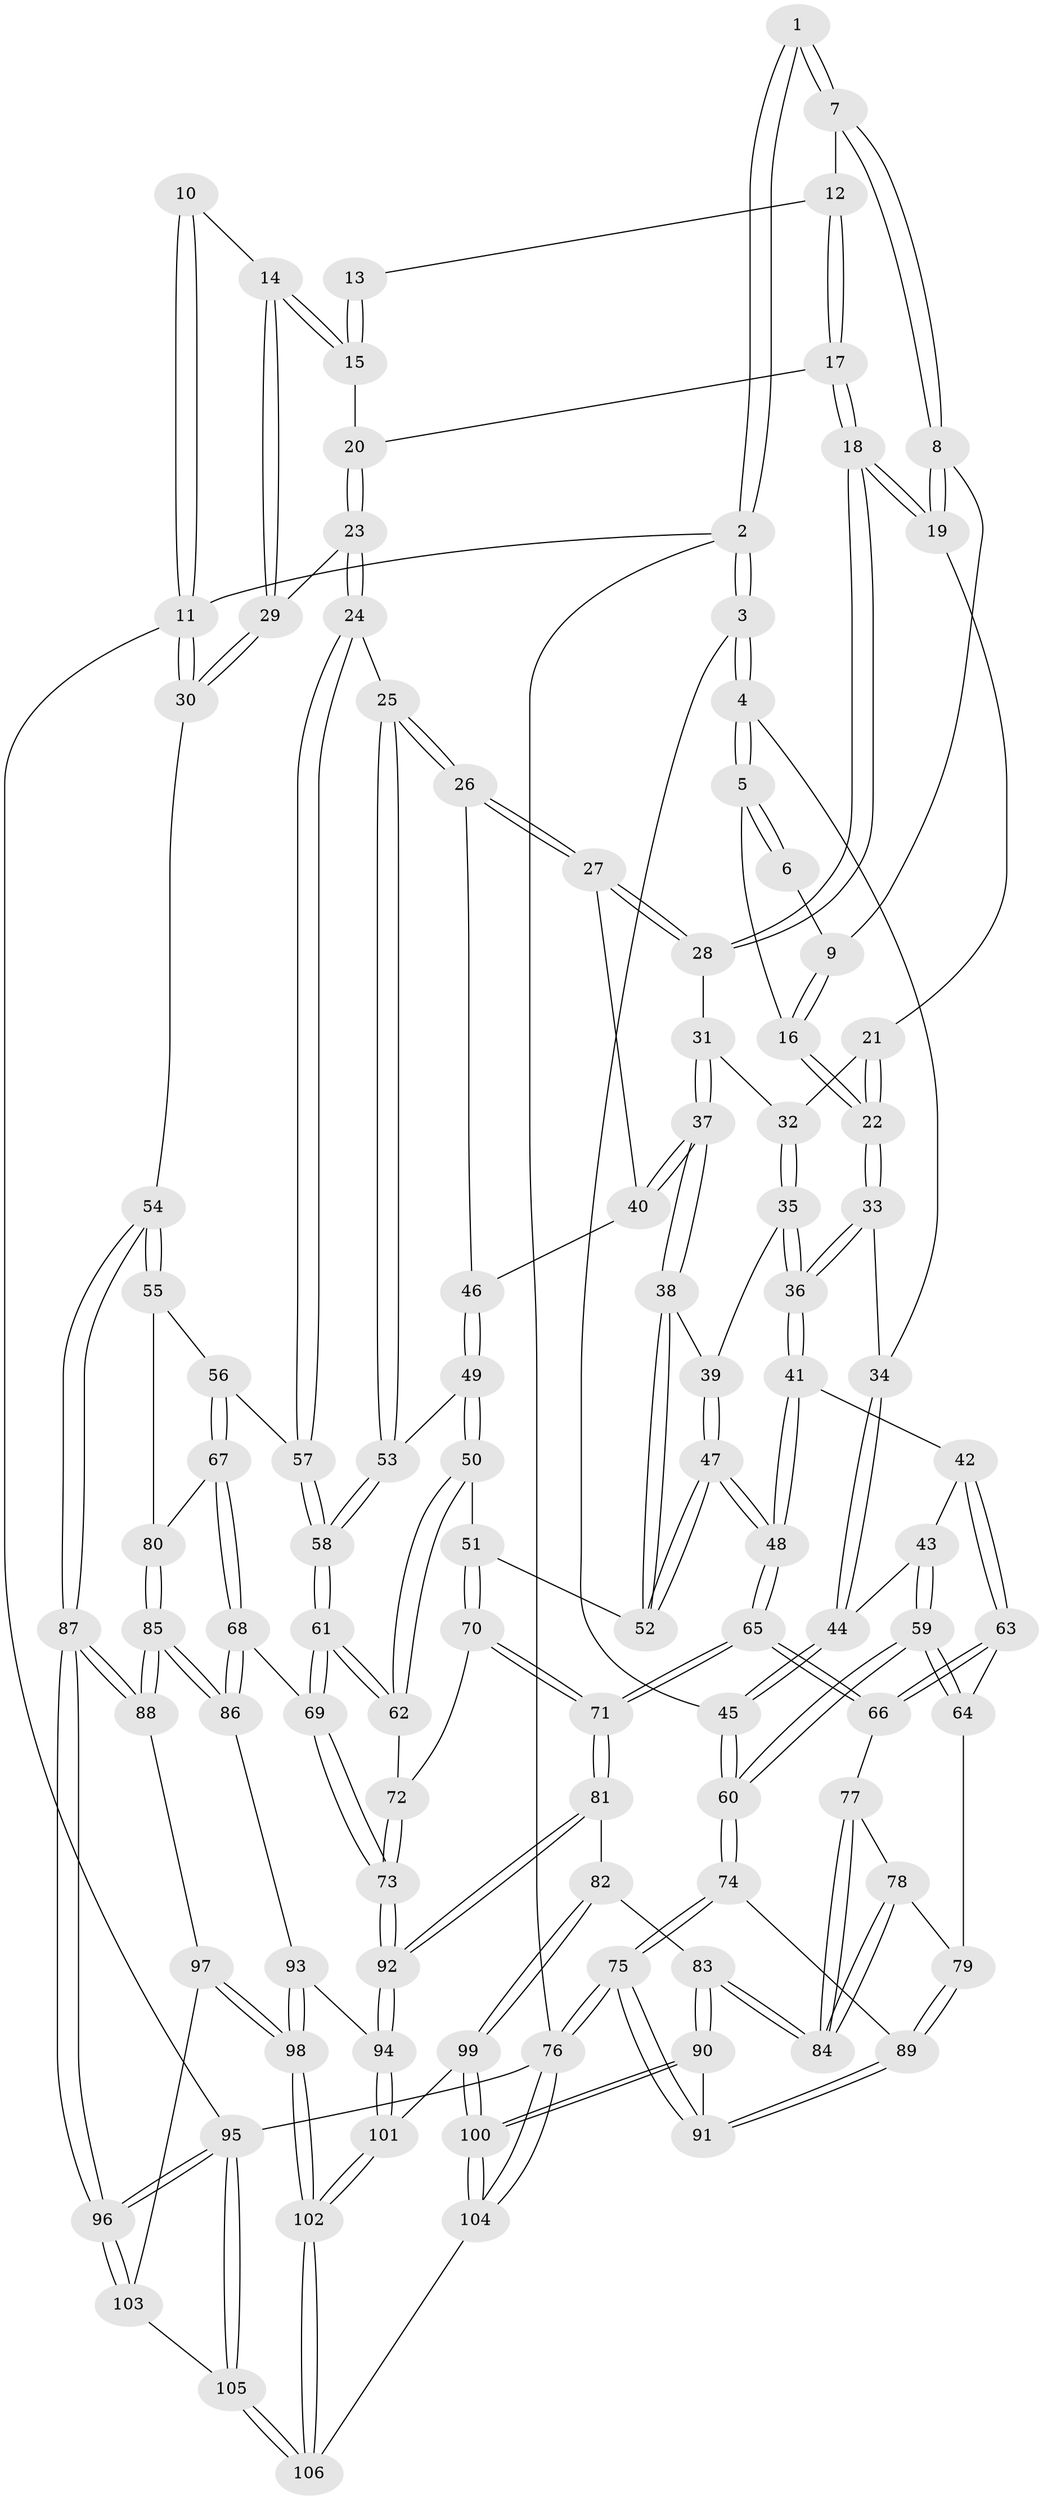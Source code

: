 // Generated by graph-tools (version 1.1) at 2025/51/03/09/25 03:51:00]
// undirected, 106 vertices, 262 edges
graph export_dot {
graph [start="1"]
  node [color=gray90,style=filled];
  1 [pos="+0.2591815428547423+0"];
  2 [pos="+0+0"];
  3 [pos="+0+0.20651490454533925"];
  4 [pos="+0+0.21424381376993265"];
  5 [pos="+0+0.1941719313732493"];
  6 [pos="+0.11460780676035721+0.06621490543528413"];
  7 [pos="+0.3001959397267794+0"];
  8 [pos="+0.3037679852356171+0.014754747925501197"];
  9 [pos="+0.15553681864203475+0.1331608692653223"];
  10 [pos="+0.8152502896361208+0"];
  11 [pos="+1+0"];
  12 [pos="+0.6774610973487686+0"];
  13 [pos="+0.7403232981447259+0"];
  14 [pos="+1+0.18913867401257803"];
  15 [pos="+0.9871971826953279+0.17697612396423054"];
  16 [pos="+0.1400918055119635+0.193687219181297"];
  17 [pos="+0.684464626786137+0.044950623117930244"];
  18 [pos="+0.5932659655659079+0.1777805770015571"];
  19 [pos="+0.32233984527524395+0.14872867812047386"];
  20 [pos="+0.6951991309120521+0.05596087603316266"];
  21 [pos="+0.30476317367059197+0.19985664136614067"];
  22 [pos="+0.2766007872557509+0.2519725467421336"];
  23 [pos="+0.8407284812480842+0.3214446335488477"];
  24 [pos="+0.8268132259420499+0.3531728785736012"];
  25 [pos="+0.7095853895591283+0.36160408557093626"];
  26 [pos="+0.7037231148176227+0.3564191429289932"];
  27 [pos="+0.6960602886897579+0.34862032855497427"];
  28 [pos="+0.5873543894055667+0.20663263638450027"];
  29 [pos="+1+0.22778498175189402"];
  30 [pos="+1+0.24738502573799676"];
  31 [pos="+0.5398718859738015+0.2765316401638862"];
  32 [pos="+0.5159309339311345+0.2757139201316905"];
  33 [pos="+0.27651434678818626+0.2690021400677022"];
  34 [pos="+0.07576800757137352+0.31685027124297444"];
  35 [pos="+0.3344895691987511+0.3141599490732793"];
  36 [pos="+0.2809353343482996+0.28578939689388966"];
  37 [pos="+0.5312691877616647+0.3319514188009942"];
  38 [pos="+0.4945738199515162+0.3821894613261426"];
  39 [pos="+0.3764567087511715+0.35490686722411036"];
  40 [pos="+0.5760228854785266+0.3680235621243743"];
  41 [pos="+0.2584336774352204+0.34460798784441016"];
  42 [pos="+0.16838627490896466+0.4517306140363776"];
  43 [pos="+0.13075640446768402+0.43433591893851103"];
  44 [pos="+0.12480398370643521+0.42699001320944024"];
  45 [pos="+0+0.3451772540487832"];
  46 [pos="+0.5891971721928111+0.3828546955812187"];
  47 [pos="+0.387627236991648+0.5377166687676648"];
  48 [pos="+0.3841099763547841+0.5471876448163124"];
  49 [pos="+0.6421551152165748+0.46054273711034954"];
  50 [pos="+0.596407436123238+0.49282441367108604"];
  51 [pos="+0.5711280003280846+0.4944399334578321"];
  52 [pos="+0.4940177027690987+0.39132829236543426"];
  53 [pos="+0.6480151764213785+0.45963254431556594"];
  54 [pos="+1+0.4883107036145543"];
  55 [pos="+1+0.49823078063060844"];
  56 [pos="+0.8554611374649311+0.4489960513661755"];
  57 [pos="+0.8485432378100963+0.4428525589208387"];
  58 [pos="+0.7324512023894479+0.5194516116743263"];
  59 [pos="+0+0.5390531958803345"];
  60 [pos="+0+0.5482892056644932"];
  61 [pos="+0.7234128393237957+0.6262011920096495"];
  62 [pos="+0.6236562014964805+0.5718688226928008"];
  63 [pos="+0.1794104826317641+0.49466132664709134"];
  64 [pos="+0.08002727016519419+0.5683993475163102"];
  65 [pos="+0.381873827895061+0.5726445309254364"];
  66 [pos="+0.2163564005862764+0.5330605938425709"];
  67 [pos="+0.8557009428233177+0.5914289626675043"];
  68 [pos="+0.7617424232398989+0.6479966015109113"];
  69 [pos="+0.7250802985764727+0.6313377739133813"];
  70 [pos="+0.44088541891051036+0.602546333342682"];
  71 [pos="+0.4112779746890506+0.6199770001136724"];
  72 [pos="+0.6008792083211901+0.589540867757446"];
  73 [pos="+0.5941180934575233+0.7383558819214614"];
  74 [pos="+0+0.6104727761321775"];
  75 [pos="+0+1"];
  76 [pos="+0+1"];
  77 [pos="+0.21549511500123564+0.5354718304923172"];
  78 [pos="+0.14439590424376242+0.6448740351453472"];
  79 [pos="+0.10459386700329815+0.64882924186235"];
  80 [pos="+0.9079486010849334+0.6139789200654748"];
  81 [pos="+0.41302983686851025+0.6496090945408063"];
  82 [pos="+0.3613932316790533+0.720852632727698"];
  83 [pos="+0.24110554216248914+0.7428903676939724"];
  84 [pos="+0.21671394567242577+0.7039793065811394"];
  85 [pos="+0.9549879362994201+0.7524067939917711"];
  86 [pos="+0.8003243919519851+0.7125522841968893"];
  87 [pos="+1+0.7682665761500155"];
  88 [pos="+0.9887522658829311+0.7793129390948708"];
  89 [pos="+0.06307585654996037+0.7023008191497193"];
  90 [pos="+0.14417242569895344+0.8293380045906956"];
  91 [pos="+0.12395905104558533+0.8273095489232352"];
  92 [pos="+0.5906912233605411+0.7420064374564556"];
  93 [pos="+0.7836308027208428+0.7469778457116069"];
  94 [pos="+0.6067421214921083+0.7978221422128329"];
  95 [pos="+1+1"];
  96 [pos="+1+1"];
  97 [pos="+0.9197712272774765+0.8508145612832378"];
  98 [pos="+0.7678579158698552+0.9355824419240556"];
  99 [pos="+0.3945690164788092+0.9110271708888252"];
  100 [pos="+0.3020286762803426+1"];
  101 [pos="+0.6153870746542198+0.8903138615989751"];
  102 [pos="+0.7111778535871365+0.9973768029350801"];
  103 [pos="+0.9480229113405424+0.9437736176050829"];
  104 [pos="+0.2875924928652211+1"];
  105 [pos="+0.8387016019500543+1"];
  106 [pos="+0.729594918266688+1"];
  1 -- 2;
  1 -- 2;
  1 -- 7;
  1 -- 7;
  2 -- 3;
  2 -- 3;
  2 -- 11;
  2 -- 76;
  3 -- 4;
  3 -- 4;
  3 -- 45;
  4 -- 5;
  4 -- 5;
  4 -- 34;
  5 -- 6;
  5 -- 6;
  5 -- 16;
  6 -- 9;
  7 -- 8;
  7 -- 8;
  7 -- 12;
  8 -- 9;
  8 -- 19;
  8 -- 19;
  9 -- 16;
  9 -- 16;
  10 -- 11;
  10 -- 11;
  10 -- 14;
  11 -- 30;
  11 -- 30;
  11 -- 95;
  12 -- 13;
  12 -- 17;
  12 -- 17;
  13 -- 15;
  13 -- 15;
  14 -- 15;
  14 -- 15;
  14 -- 29;
  14 -- 29;
  15 -- 20;
  16 -- 22;
  16 -- 22;
  17 -- 18;
  17 -- 18;
  17 -- 20;
  18 -- 19;
  18 -- 19;
  18 -- 28;
  18 -- 28;
  19 -- 21;
  20 -- 23;
  20 -- 23;
  21 -- 22;
  21 -- 22;
  21 -- 32;
  22 -- 33;
  22 -- 33;
  23 -- 24;
  23 -- 24;
  23 -- 29;
  24 -- 25;
  24 -- 57;
  24 -- 57;
  25 -- 26;
  25 -- 26;
  25 -- 53;
  25 -- 53;
  26 -- 27;
  26 -- 27;
  26 -- 46;
  27 -- 28;
  27 -- 28;
  27 -- 40;
  28 -- 31;
  29 -- 30;
  29 -- 30;
  30 -- 54;
  31 -- 32;
  31 -- 37;
  31 -- 37;
  32 -- 35;
  32 -- 35;
  33 -- 34;
  33 -- 36;
  33 -- 36;
  34 -- 44;
  34 -- 44;
  35 -- 36;
  35 -- 36;
  35 -- 39;
  36 -- 41;
  36 -- 41;
  37 -- 38;
  37 -- 38;
  37 -- 40;
  37 -- 40;
  38 -- 39;
  38 -- 52;
  38 -- 52;
  39 -- 47;
  39 -- 47;
  40 -- 46;
  41 -- 42;
  41 -- 48;
  41 -- 48;
  42 -- 43;
  42 -- 63;
  42 -- 63;
  43 -- 44;
  43 -- 59;
  43 -- 59;
  44 -- 45;
  44 -- 45;
  45 -- 60;
  45 -- 60;
  46 -- 49;
  46 -- 49;
  47 -- 48;
  47 -- 48;
  47 -- 52;
  47 -- 52;
  48 -- 65;
  48 -- 65;
  49 -- 50;
  49 -- 50;
  49 -- 53;
  50 -- 51;
  50 -- 62;
  50 -- 62;
  51 -- 52;
  51 -- 70;
  51 -- 70;
  53 -- 58;
  53 -- 58;
  54 -- 55;
  54 -- 55;
  54 -- 87;
  54 -- 87;
  55 -- 56;
  55 -- 80;
  56 -- 57;
  56 -- 67;
  56 -- 67;
  57 -- 58;
  57 -- 58;
  58 -- 61;
  58 -- 61;
  59 -- 60;
  59 -- 60;
  59 -- 64;
  59 -- 64;
  60 -- 74;
  60 -- 74;
  61 -- 62;
  61 -- 62;
  61 -- 69;
  61 -- 69;
  62 -- 72;
  63 -- 64;
  63 -- 66;
  63 -- 66;
  64 -- 79;
  65 -- 66;
  65 -- 66;
  65 -- 71;
  65 -- 71;
  66 -- 77;
  67 -- 68;
  67 -- 68;
  67 -- 80;
  68 -- 69;
  68 -- 86;
  68 -- 86;
  69 -- 73;
  69 -- 73;
  70 -- 71;
  70 -- 71;
  70 -- 72;
  71 -- 81;
  71 -- 81;
  72 -- 73;
  72 -- 73;
  73 -- 92;
  73 -- 92;
  74 -- 75;
  74 -- 75;
  74 -- 89;
  75 -- 76;
  75 -- 76;
  75 -- 91;
  75 -- 91;
  76 -- 104;
  76 -- 104;
  76 -- 95;
  77 -- 78;
  77 -- 84;
  77 -- 84;
  78 -- 79;
  78 -- 84;
  78 -- 84;
  79 -- 89;
  79 -- 89;
  80 -- 85;
  80 -- 85;
  81 -- 82;
  81 -- 92;
  81 -- 92;
  82 -- 83;
  82 -- 99;
  82 -- 99;
  83 -- 84;
  83 -- 84;
  83 -- 90;
  83 -- 90;
  85 -- 86;
  85 -- 86;
  85 -- 88;
  85 -- 88;
  86 -- 93;
  87 -- 88;
  87 -- 88;
  87 -- 96;
  87 -- 96;
  88 -- 97;
  89 -- 91;
  89 -- 91;
  90 -- 91;
  90 -- 100;
  90 -- 100;
  92 -- 94;
  92 -- 94;
  93 -- 94;
  93 -- 98;
  93 -- 98;
  94 -- 101;
  94 -- 101;
  95 -- 96;
  95 -- 96;
  95 -- 105;
  95 -- 105;
  96 -- 103;
  96 -- 103;
  97 -- 98;
  97 -- 98;
  97 -- 103;
  98 -- 102;
  98 -- 102;
  99 -- 100;
  99 -- 100;
  99 -- 101;
  100 -- 104;
  100 -- 104;
  101 -- 102;
  101 -- 102;
  102 -- 106;
  102 -- 106;
  103 -- 105;
  104 -- 106;
  105 -- 106;
  105 -- 106;
}
